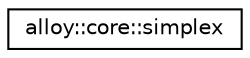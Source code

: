digraph "Graphical Class Hierarchy"
{
  edge [fontname="Helvetica",fontsize="10",labelfontname="Helvetica",labelfontsize="10"];
  node [fontname="Helvetica",fontsize="10",shape=record];
  rankdir="LR";
  Node1 [label="alloy::core::simplex",height=0.2,width=0.4,color="black", fillcolor="white", style="filled",URL="$dc/d90/structalloy_1_1core_1_1simplex.html"];
}

